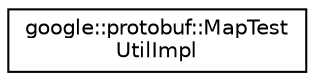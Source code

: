 digraph "类继承关系图"
{
 // LATEX_PDF_SIZE
  edge [fontname="Helvetica",fontsize="10",labelfontname="Helvetica",labelfontsize="10"];
  node [fontname="Helvetica",fontsize="10",shape=record];
  rankdir="LR";
  Node0 [label="google::protobuf::MapTest\lUtilImpl",height=0.2,width=0.4,color="black", fillcolor="white", style="filled",URL="$classgoogle_1_1protobuf_1_1MapTestUtilImpl.html",tooltip=" "];
}
